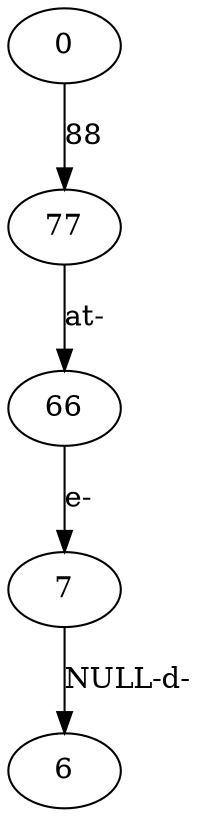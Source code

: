 digraph {
	graph [bb="0,0,79,384"];
	node [label="\N"];
	0	 [height=0.5,
		pos="27,366",
		width=0.75];
	77	 [height=0.5,
		pos="27,279",
		width=0.75];
	0 -> 77	 [label=88,
		lp="34,322.5",
		pos="e,27,297.18 27,347.8 27,336.16 27,320.55 27,307.24"];
	66	 [height=0.5,
		pos="27,192",
		width=0.75];
	77 -> 66	 [label="at-",
		lp="34.5,235.5",
		pos="e,27,210.18 27,260.8 27,249.16 27,233.55 27,220.24"];
	7	 [height=0.5,
		pos="27,105",
		width=0.75];
	66 -> 7	 [label="e-",
		lp="32.5,148.5",
		pos="e,27,123.18 27,173.8 27,162.16 27,146.55 27,133.24"];
	6	 [height=0.5,
		pos="27,18",
		width=0.75];
	7 -> 6	 [label="NULL-d-",
		lp="53,61.5",
		pos="e,27,36.175 27,86.799 27,75.163 27,59.548 27,46.237"];
}
